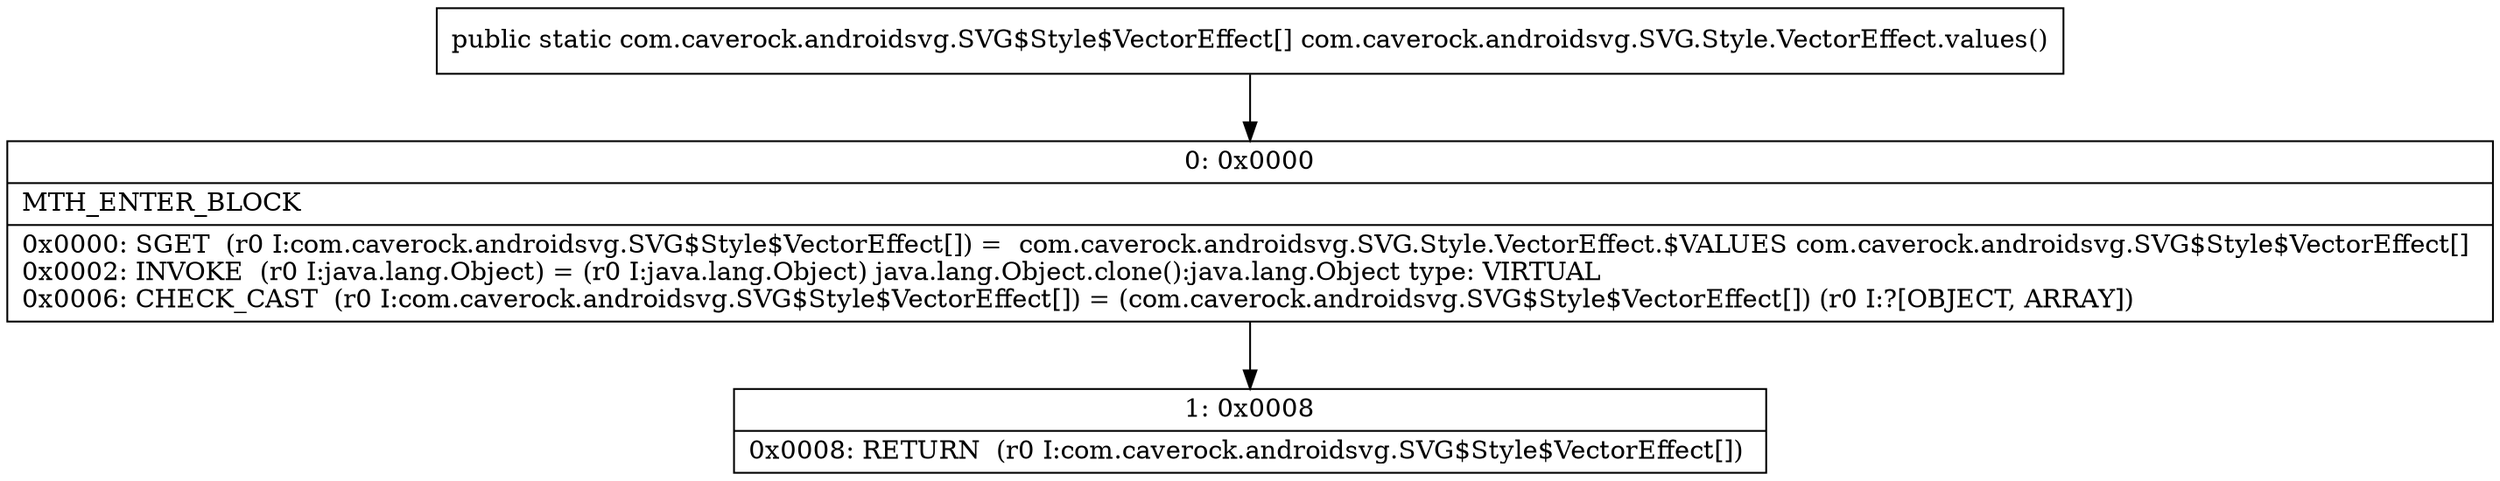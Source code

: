 digraph "CFG forcom.caverock.androidsvg.SVG.Style.VectorEffect.values()[Lcom\/caverock\/androidsvg\/SVG$Style$VectorEffect;" {
Node_0 [shape=record,label="{0\:\ 0x0000|MTH_ENTER_BLOCK\l|0x0000: SGET  (r0 I:com.caverock.androidsvg.SVG$Style$VectorEffect[]) =  com.caverock.androidsvg.SVG.Style.VectorEffect.$VALUES com.caverock.androidsvg.SVG$Style$VectorEffect[] \l0x0002: INVOKE  (r0 I:java.lang.Object) = (r0 I:java.lang.Object) java.lang.Object.clone():java.lang.Object type: VIRTUAL \l0x0006: CHECK_CAST  (r0 I:com.caverock.androidsvg.SVG$Style$VectorEffect[]) = (com.caverock.androidsvg.SVG$Style$VectorEffect[]) (r0 I:?[OBJECT, ARRAY]) \l}"];
Node_1 [shape=record,label="{1\:\ 0x0008|0x0008: RETURN  (r0 I:com.caverock.androidsvg.SVG$Style$VectorEffect[]) \l}"];
MethodNode[shape=record,label="{public static com.caverock.androidsvg.SVG$Style$VectorEffect[] com.caverock.androidsvg.SVG.Style.VectorEffect.values() }"];
MethodNode -> Node_0;
Node_0 -> Node_1;
}


